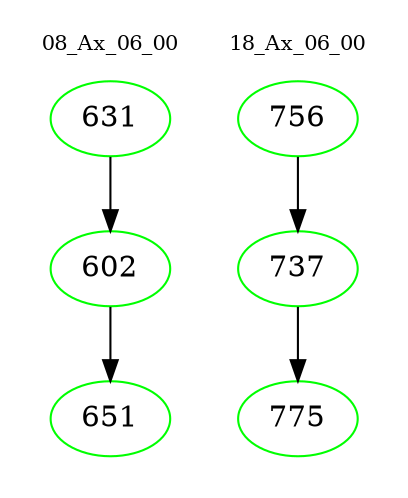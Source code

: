 digraph{
subgraph cluster_0 {
color = white
label = "08_Ax_06_00";
fontsize=10;
T0_631 [label="631", color="green"]
T0_631 -> T0_602 [color="black"]
T0_602 [label="602", color="green"]
T0_602 -> T0_651 [color="black"]
T0_651 [label="651", color="green"]
}
subgraph cluster_1 {
color = white
label = "18_Ax_06_00";
fontsize=10;
T1_756 [label="756", color="green"]
T1_756 -> T1_737 [color="black"]
T1_737 [label="737", color="green"]
T1_737 -> T1_775 [color="black"]
T1_775 [label="775", color="green"]
}
}
